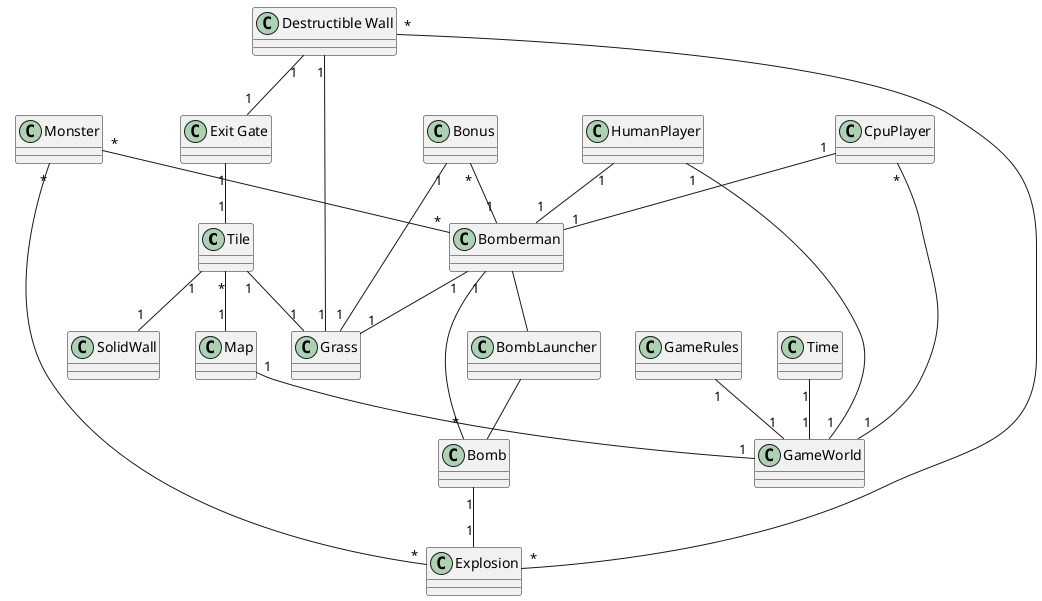 @startuml

Tile "1" -- "1" Grass
Bonus "*" -- "1" Bomberman
Bonus "1" -- "1" Grass
Bomberman "1" -- "1" Grass
Bomberman "1" -- "*" Bomb
Bomb "1"-- "1" Explosion
HumanPlayer "1" -- "1" Bomberman
HumanPlayer "1" -- "1" GameWorld
Tile "1" -- "1" SolidWall
Tile "*" -- "1" Map
Map "1" -- "1" GameWorld
GameRules "1" -- "1" GameWorld
Time "1" -- "1" GameWorld
CpuPlayer "*" -- "1" GameWorld
CpuPlayer "1" -- "1" Bomberman
Monster "*" -- "*" Bomberman
Monster "*" -- "*" Explosion
"Exit Gate" "1" -- "1" Tile
"Destructible Wall" "1" -- "1" Grass
"Destructible Wall" "1" -- "1" "Exit Gate"
"Destructible Wall" "*" -- "*" Explosion
Bomberman -- BombLauncher
BombLauncher -- Bomb


@enduml
